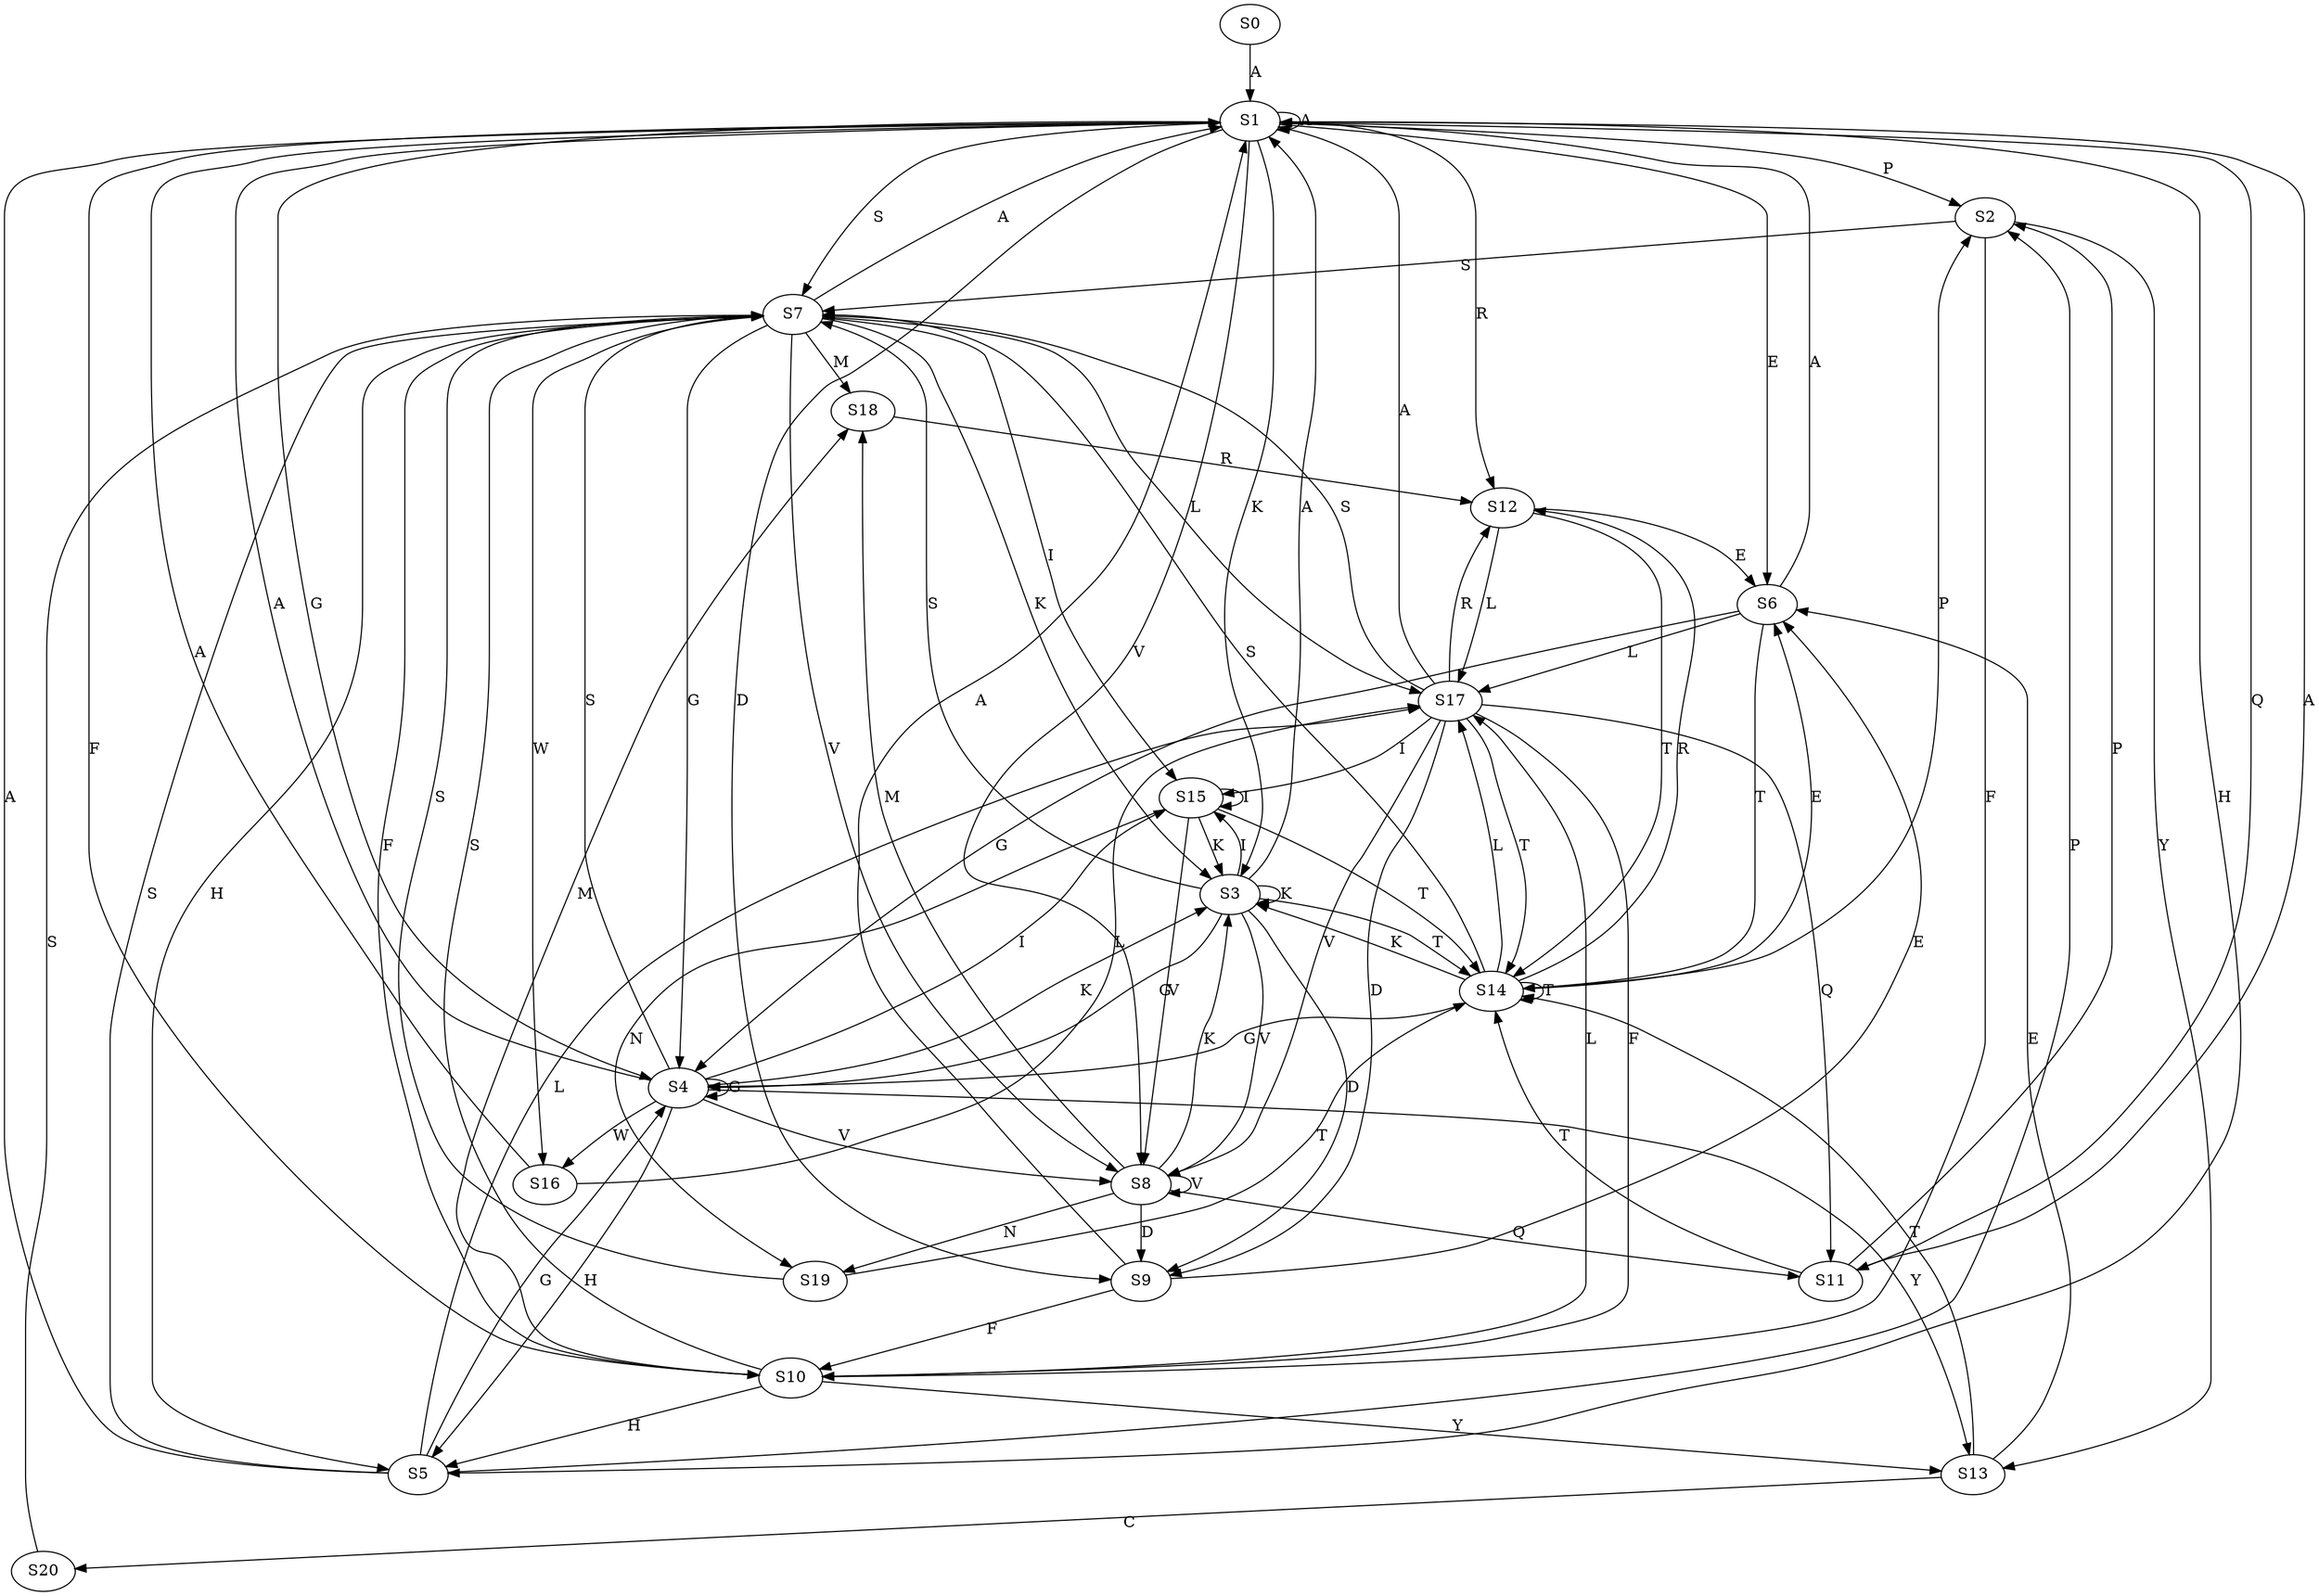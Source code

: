 strict digraph  {
	S0 -> S1 [ label = A ];
	S1 -> S2 [ label = P ];
	S1 -> S3 [ label = K ];
	S1 -> S1 [ label = A ];
	S1 -> S4 [ label = G ];
	S1 -> S5 [ label = H ];
	S1 -> S6 [ label = E ];
	S1 -> S7 [ label = S ];
	S1 -> S8 [ label = V ];
	S1 -> S9 [ label = D ];
	S1 -> S10 [ label = F ];
	S1 -> S11 [ label = Q ];
	S1 -> S12 [ label = R ];
	S2 -> S7 [ label = S ];
	S2 -> S10 [ label = F ];
	S2 -> S13 [ label = Y ];
	S3 -> S9 [ label = D ];
	S3 -> S8 [ label = V ];
	S3 -> S4 [ label = G ];
	S3 -> S14 [ label = T ];
	S3 -> S3 [ label = K ];
	S3 -> S15 [ label = I ];
	S3 -> S7 [ label = S ];
	S3 -> S1 [ label = A ];
	S4 -> S16 [ label = W ];
	S4 -> S8 [ label = V ];
	S4 -> S1 [ label = A ];
	S4 -> S13 [ label = Y ];
	S4 -> S5 [ label = H ];
	S4 -> S3 [ label = K ];
	S4 -> S7 [ label = S ];
	S4 -> S15 [ label = I ];
	S4 -> S4 [ label = G ];
	S5 -> S1 [ label = A ];
	S5 -> S2 [ label = P ];
	S5 -> S7 [ label = S ];
	S5 -> S4 [ label = G ];
	S5 -> S17 [ label = L ];
	S6 -> S4 [ label = G ];
	S6 -> S1 [ label = A ];
	S6 -> S17 [ label = L ];
	S6 -> S14 [ label = T ];
	S7 -> S17 [ label = L ];
	S7 -> S4 [ label = G ];
	S7 -> S3 [ label = K ];
	S7 -> S1 [ label = A ];
	S7 -> S8 [ label = V ];
	S7 -> S18 [ label = M ];
	S7 -> S16 [ label = W ];
	S7 -> S15 [ label = I ];
	S7 -> S10 [ label = F ];
	S7 -> S5 [ label = H ];
	S8 -> S18 [ label = M ];
	S8 -> S19 [ label = N ];
	S8 -> S3 [ label = K ];
	S8 -> S11 [ label = Q ];
	S8 -> S9 [ label = D ];
	S8 -> S8 [ label = V ];
	S9 -> S1 [ label = A ];
	S9 -> S10 [ label = F ];
	S9 -> S6 [ label = E ];
	S10 -> S18 [ label = M ];
	S10 -> S7 [ label = S ];
	S10 -> S13 [ label = Y ];
	S10 -> S5 [ label = H ];
	S10 -> S17 [ label = L ];
	S11 -> S1 [ label = A ];
	S11 -> S14 [ label = T ];
	S11 -> S2 [ label = P ];
	S12 -> S6 [ label = E ];
	S12 -> S14 [ label = T ];
	S12 -> S17 [ label = L ];
	S13 -> S6 [ label = E ];
	S13 -> S14 [ label = T ];
	S13 -> S20 [ label = C ];
	S14 -> S3 [ label = K ];
	S14 -> S2 [ label = P ];
	S14 -> S14 [ label = T ];
	S14 -> S17 [ label = L ];
	S14 -> S12 [ label = R ];
	S14 -> S7 [ label = S ];
	S14 -> S4 [ label = G ];
	S14 -> S6 [ label = E ];
	S15 -> S19 [ label = N ];
	S15 -> S3 [ label = K ];
	S15 -> S14 [ label = T ];
	S15 -> S15 [ label = I ];
	S15 -> S8 [ label = V ];
	S16 -> S1 [ label = A ];
	S16 -> S17 [ label = L ];
	S17 -> S8 [ label = V ];
	S17 -> S1 [ label = A ];
	S17 -> S10 [ label = F ];
	S17 -> S9 [ label = D ];
	S17 -> S7 [ label = S ];
	S17 -> S15 [ label = I ];
	S17 -> S14 [ label = T ];
	S17 -> S12 [ label = R ];
	S17 -> S11 [ label = Q ];
	S18 -> S12 [ label = R ];
	S19 -> S14 [ label = T ];
	S19 -> S7 [ label = S ];
	S20 -> S7 [ label = S ];
}
